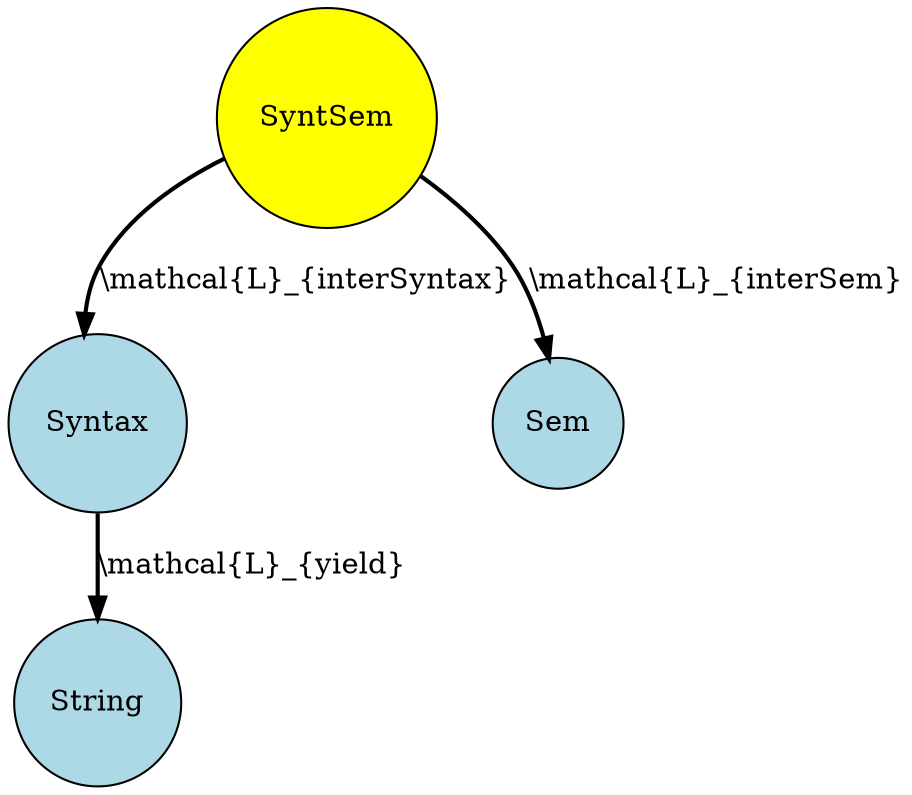 strict digraph "parallel-over-serial-slides" {
  node [shape="circle",style="filled",fillcolor="lightblue"]
  edge [style="bold"]
  "SyntSem" [fillcolor="yellow"]
  "SyntSem" -> "Syntax" [label="\\mathcal{L}_{interSyntax}"]
  "Syntax" -> "String" [label="\\mathcal{L}_{yield}"]
  "SyntSem" -> "Sem" [label="\\mathcal{L}_{interSem}"]
}
